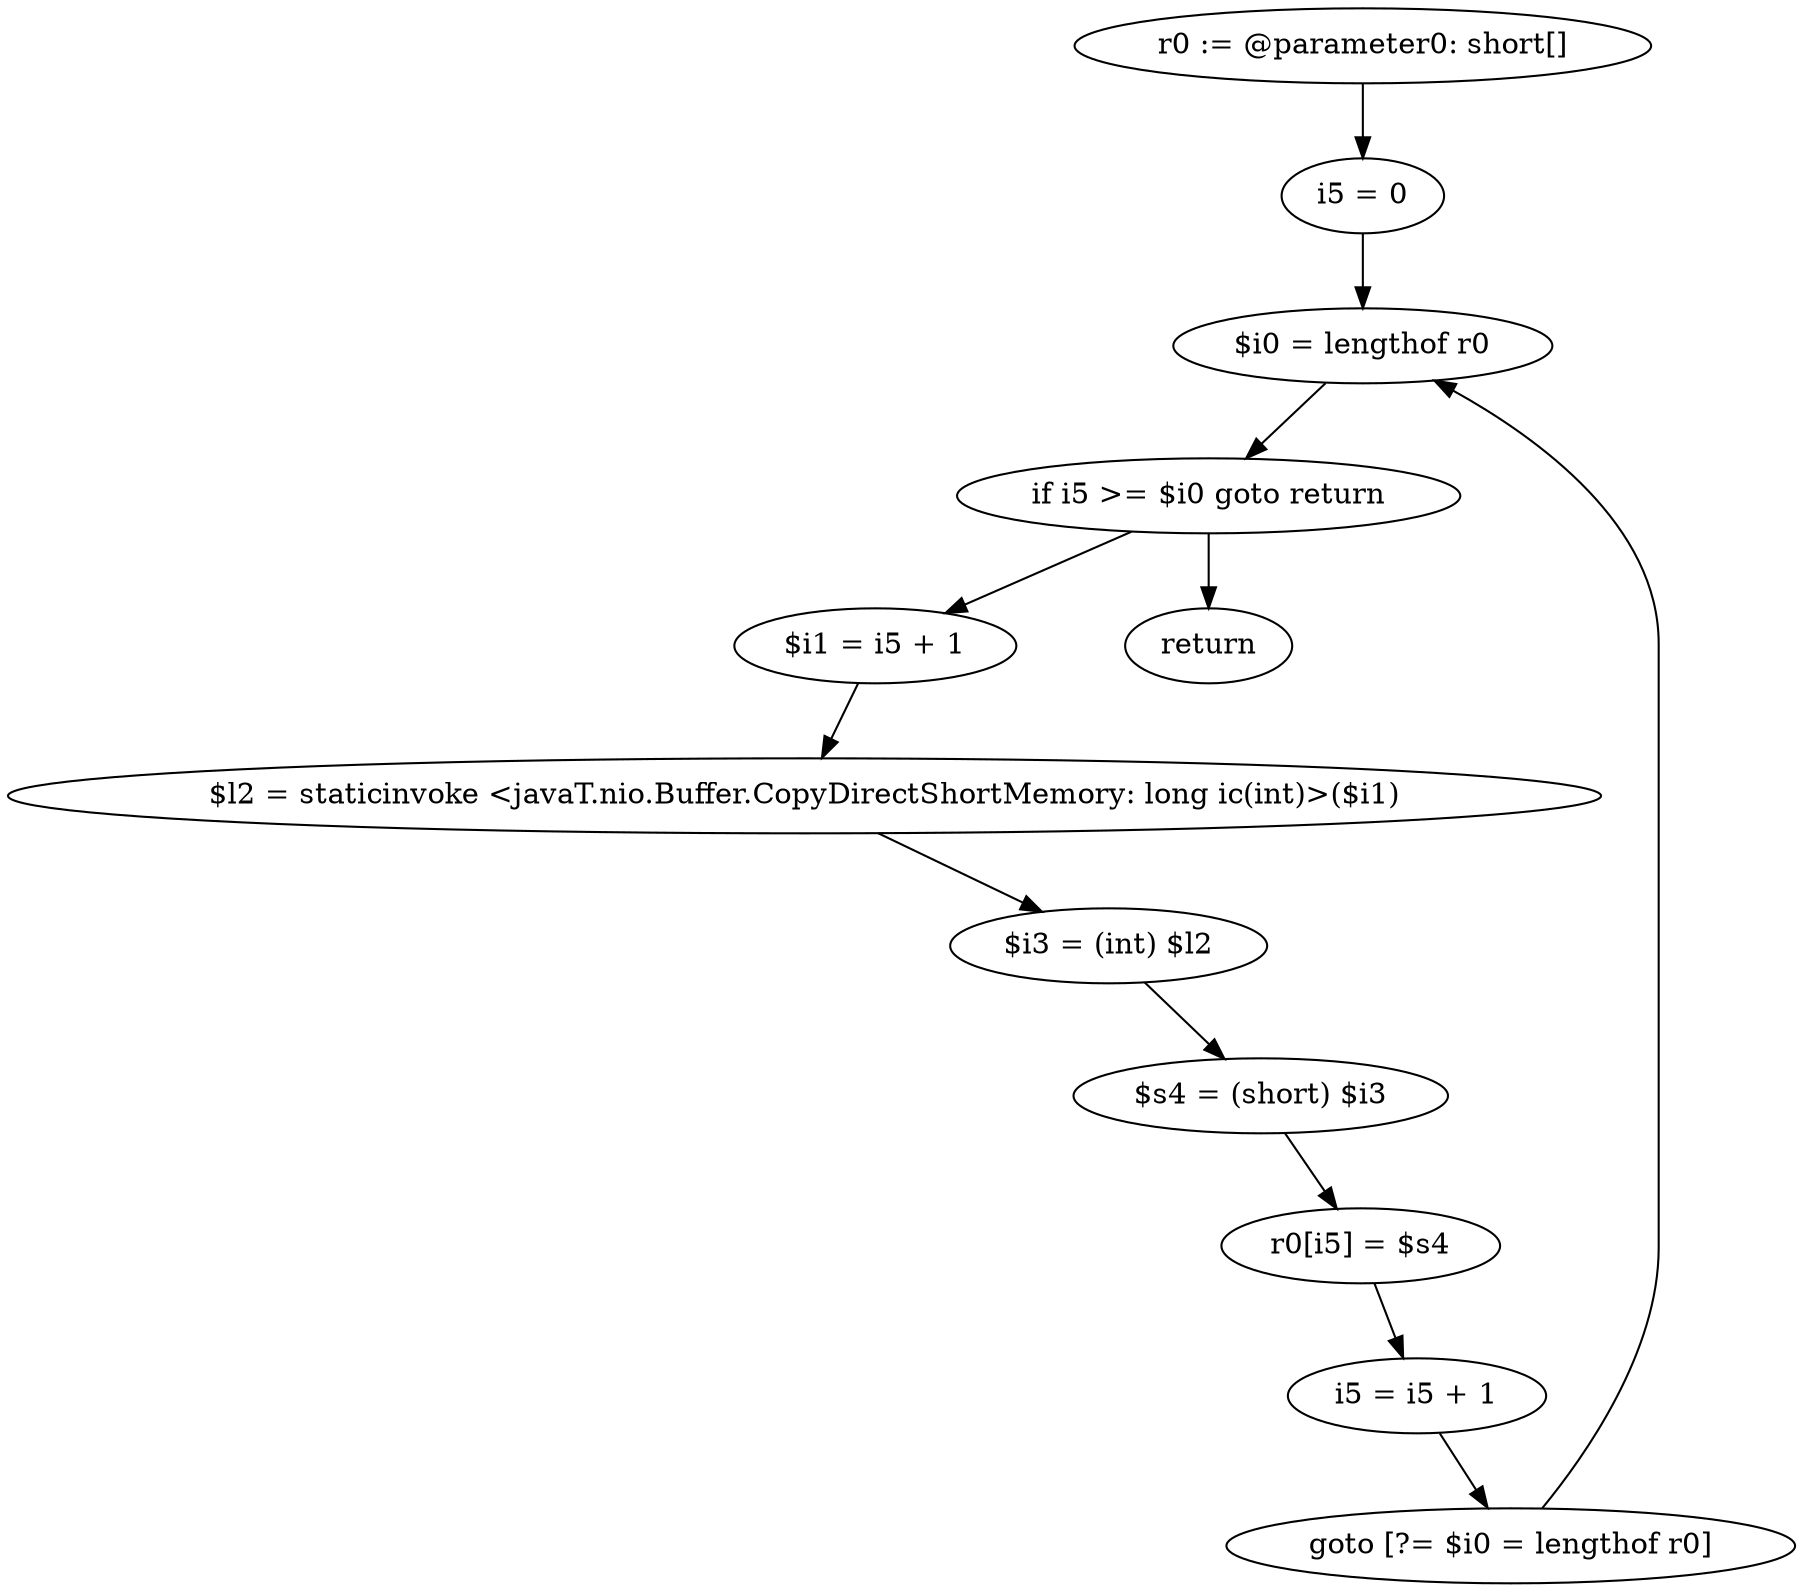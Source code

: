 digraph "unitGraph" {
    "r0 := @parameter0: short[]"
    "i5 = 0"
    "$i0 = lengthof r0"
    "if i5 >= $i0 goto return"
    "$i1 = i5 + 1"
    "$l2 = staticinvoke <javaT.nio.Buffer.CopyDirectShortMemory: long ic(int)>($i1)"
    "$i3 = (int) $l2"
    "$s4 = (short) $i3"
    "r0[i5] = $s4"
    "i5 = i5 + 1"
    "goto [?= $i0 = lengthof r0]"
    "return"
    "r0 := @parameter0: short[]"->"i5 = 0";
    "i5 = 0"->"$i0 = lengthof r0";
    "$i0 = lengthof r0"->"if i5 >= $i0 goto return";
    "if i5 >= $i0 goto return"->"$i1 = i5 + 1";
    "if i5 >= $i0 goto return"->"return";
    "$i1 = i5 + 1"->"$l2 = staticinvoke <javaT.nio.Buffer.CopyDirectShortMemory: long ic(int)>($i1)";
    "$l2 = staticinvoke <javaT.nio.Buffer.CopyDirectShortMemory: long ic(int)>($i1)"->"$i3 = (int) $l2";
    "$i3 = (int) $l2"->"$s4 = (short) $i3";
    "$s4 = (short) $i3"->"r0[i5] = $s4";
    "r0[i5] = $s4"->"i5 = i5 + 1";
    "i5 = i5 + 1"->"goto [?= $i0 = lengthof r0]";
    "goto [?= $i0 = lengthof r0]"->"$i0 = lengthof r0";
}
